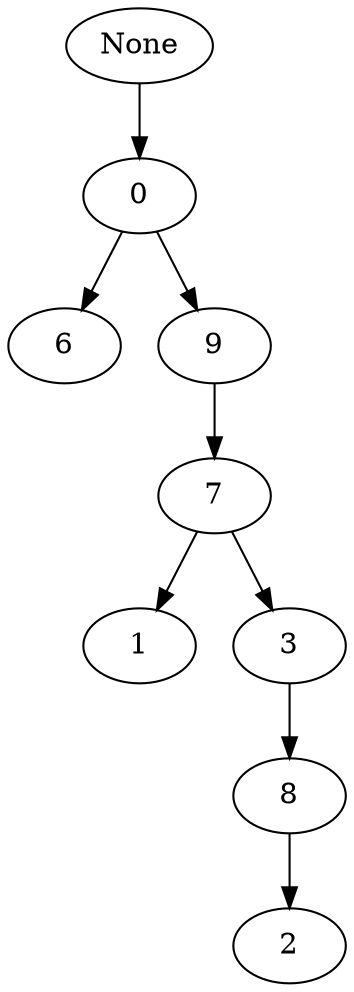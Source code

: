 digraph example{
None -> 0 [Label = "nodo_0 (0)"];
7 -> 1 [Label = "nodo_0 (975)"];
8 -> 2 [Label = "nodo_0 (1470)"];
7 -> 3 [Label = "nodo_0 (813)"];
0 -> 6 [Label = "nodo_0 (210)"];
9 -> 7 [Label = "nodo_0 (604)"];
3 -> 8 [Label = "nodo_0 (1231)"];
0 -> 9 [Label = "nodo_0 (393)"];
}
